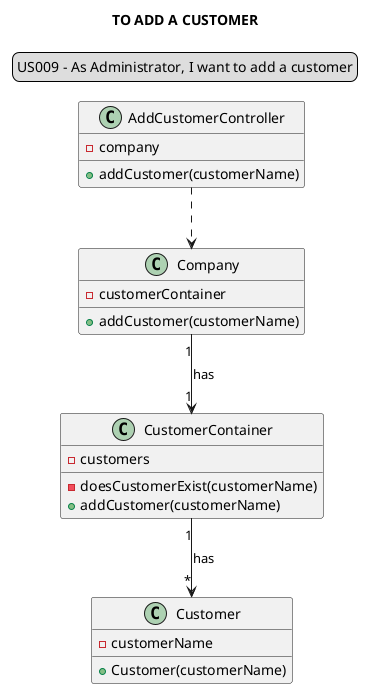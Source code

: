 @startuml

skinparam sequenceMessageAlign center
title TO ADD A CUSTOMER
legend top
US009 - As Administrator, I want to add a customer
end legend

class "AddCustomerController" {
-company
+addCustomer(customerName)
}

class "Company"{
-customerContainer
+addCustomer(customerName)

}
class "CustomerContainer"{
-customers
-doesCustomerExist(customerName)
+addCustomer(customerName)
}

class "Customer"{
-customerName
+Customer(customerName)
}

"AddCustomerController" ..> "Company"
"Company" "1"-->"1" "CustomerContainer": has
"CustomerContainer" "1"-->"*" "Customer": has

@enduml